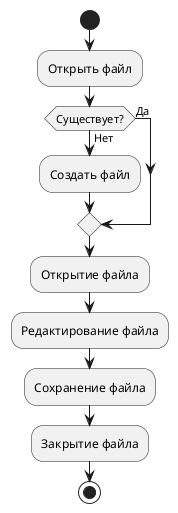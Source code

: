 @startuml

|Пользователь|
start
:Открыть файл;
if (Существует?) then (Да)
else (Нет)
:Создать файл;
endif
:Открытие файла;
:Редактирование файла;
:Сохранение файла;
:Закрытие файла;
stop

@enduml
